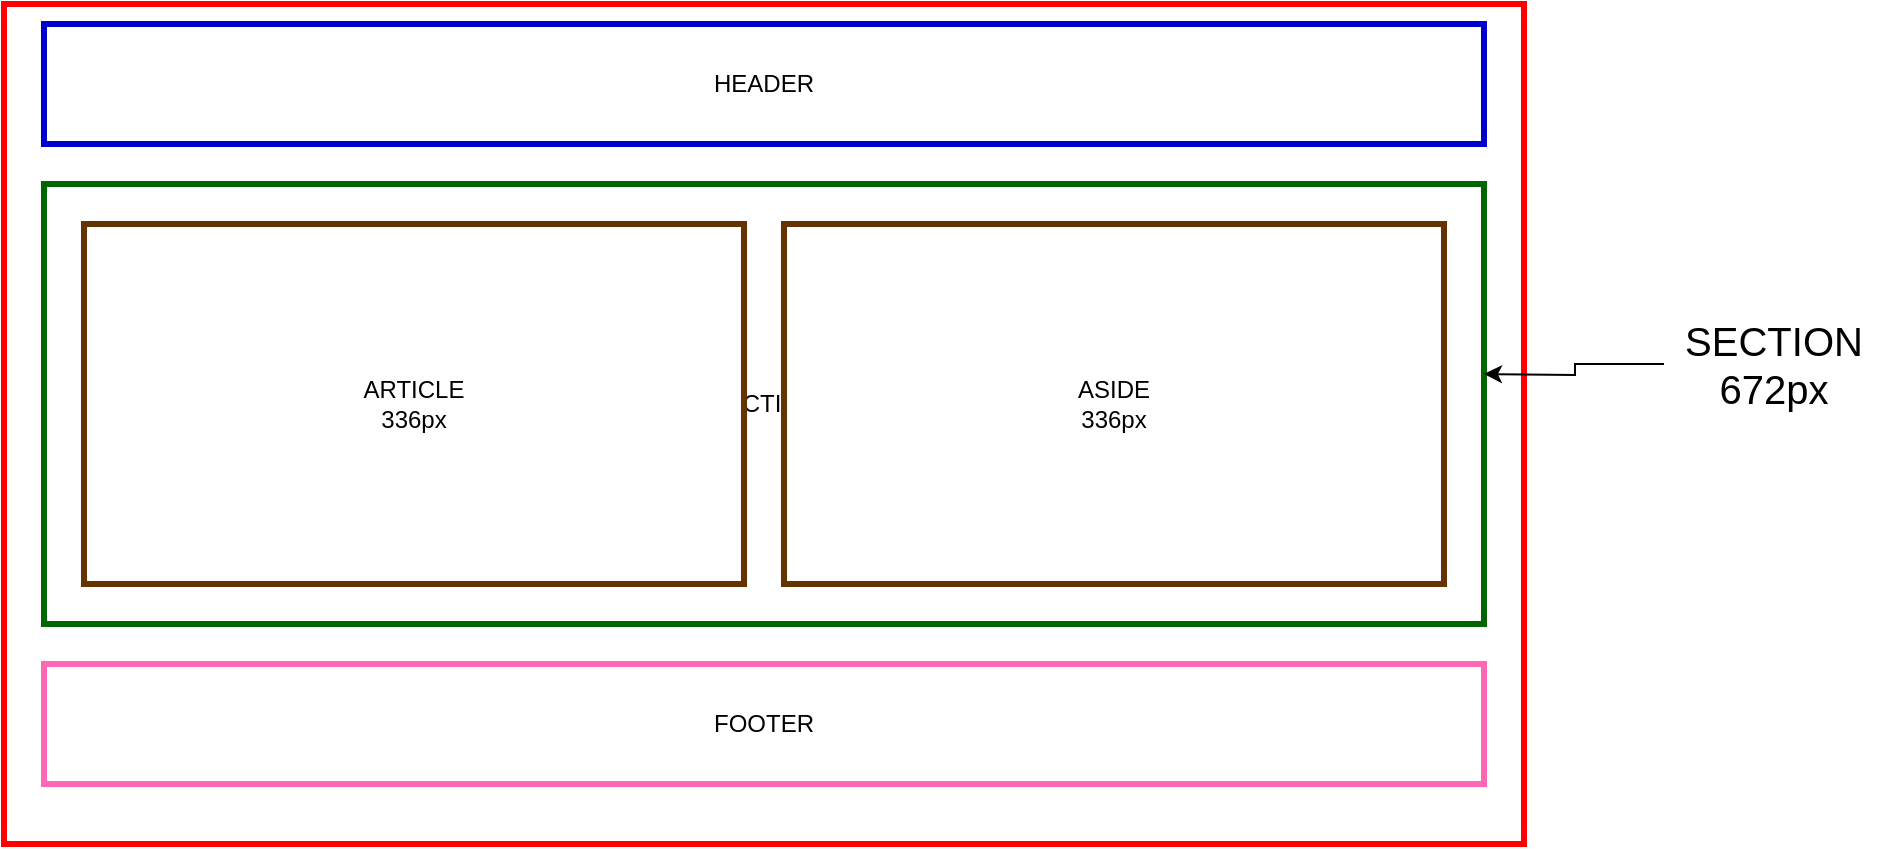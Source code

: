 <mxfile version="22.0.8" type="device">
  <diagram name="Página-1" id="IYRgh2pRDcrKskiXJOlh">
    <mxGraphModel dx="1195" dy="643" grid="1" gridSize="10" guides="1" tooltips="1" connect="1" arrows="1" fold="1" page="1" pageScale="1" pageWidth="827" pageHeight="1169" math="0" shadow="0">
      <root>
        <mxCell id="0" />
        <mxCell id="1" parent="0" />
        <mxCell id="WiByjsE3tVVhOIVSonFU-1" value="" style="rounded=0;whiteSpace=wrap;html=1;strokeColor=#FF0000;strokeWidth=3;movable=1;resizable=1;rotatable=1;deletable=1;editable=1;locked=0;connectable=1;" vertex="1" parent="1">
          <mxGeometry x="30" y="20" width="760" height="420" as="geometry" />
        </mxCell>
        <mxCell id="WiByjsE3tVVhOIVSonFU-2" value="HEADER" style="rounded=0;whiteSpace=wrap;html=1;strokeColor=#0000CC;strokeWidth=3;" vertex="1" parent="1">
          <mxGeometry x="50" y="30" width="720" height="60" as="geometry" />
        </mxCell>
        <mxCell id="WiByjsE3tVVhOIVSonFU-3" value="SECTION" style="rounded=0;whiteSpace=wrap;html=1;strokeColor=#006600;strokeWidth=3;movable=1;resizable=1;rotatable=1;deletable=1;editable=1;locked=0;connectable=1;" vertex="1" parent="1">
          <mxGeometry x="50" y="110" width="720" height="220" as="geometry" />
        </mxCell>
        <mxCell id="WiByjsE3tVVhOIVSonFU-4" value="ARTICLE&lt;br&gt;336px" style="rounded=0;whiteSpace=wrap;html=1;strokeColor=#663300;strokeWidth=3;" vertex="1" parent="1">
          <mxGeometry x="70" y="130" width="330" height="180" as="geometry" />
        </mxCell>
        <mxCell id="WiByjsE3tVVhOIVSonFU-5" value="ASIDE&lt;br&gt;336px" style="rounded=0;whiteSpace=wrap;html=1;strokeColor=#663300;strokeWidth=3;" vertex="1" parent="1">
          <mxGeometry x="420" y="130" width="330" height="180" as="geometry" />
        </mxCell>
        <mxCell id="WiByjsE3tVVhOIVSonFU-7" style="edgeStyle=orthogonalEdgeStyle;rounded=0;orthogonalLoop=1;jettySize=auto;html=1;" edge="1" parent="1" source="WiByjsE3tVVhOIVSonFU-6">
          <mxGeometry relative="1" as="geometry">
            <mxPoint x="770" y="205" as="targetPoint" />
          </mxGeometry>
        </mxCell>
        <mxCell id="WiByjsE3tVVhOIVSonFU-6" value="SECTION&lt;br&gt;672px" style="text;html=1;strokeColor=none;fillColor=none;align=center;verticalAlign=middle;whiteSpace=wrap;rounded=0;fontSize=20;" vertex="1" parent="1">
          <mxGeometry x="860" y="170" width="110" height="60" as="geometry" />
        </mxCell>
        <mxCell id="WiByjsE3tVVhOIVSonFU-9" value="FOOTER" style="rounded=0;whiteSpace=wrap;html=1;strokeColor=#FF66B3;strokeWidth=3;" vertex="1" parent="1">
          <mxGeometry x="50" y="350" width="720" height="60" as="geometry" />
        </mxCell>
      </root>
    </mxGraphModel>
  </diagram>
</mxfile>
